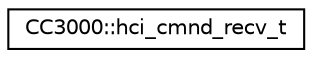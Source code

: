 digraph "Graphical Class Hierarchy"
{
  edge [fontname="Helvetica",fontsize="10",labelfontname="Helvetica",labelfontsize="10"];
  node [fontname="Helvetica",fontsize="10",shape=record];
  rankdir="LR";
  Node1 [label="CC3000::hci_cmnd_recv_t",height=0.2,width=0.4,color="black", fillcolor="white", style="filled",URL="$da/d37/structCC3000_1_1hci__cmnd__recv__t.html"];
}
